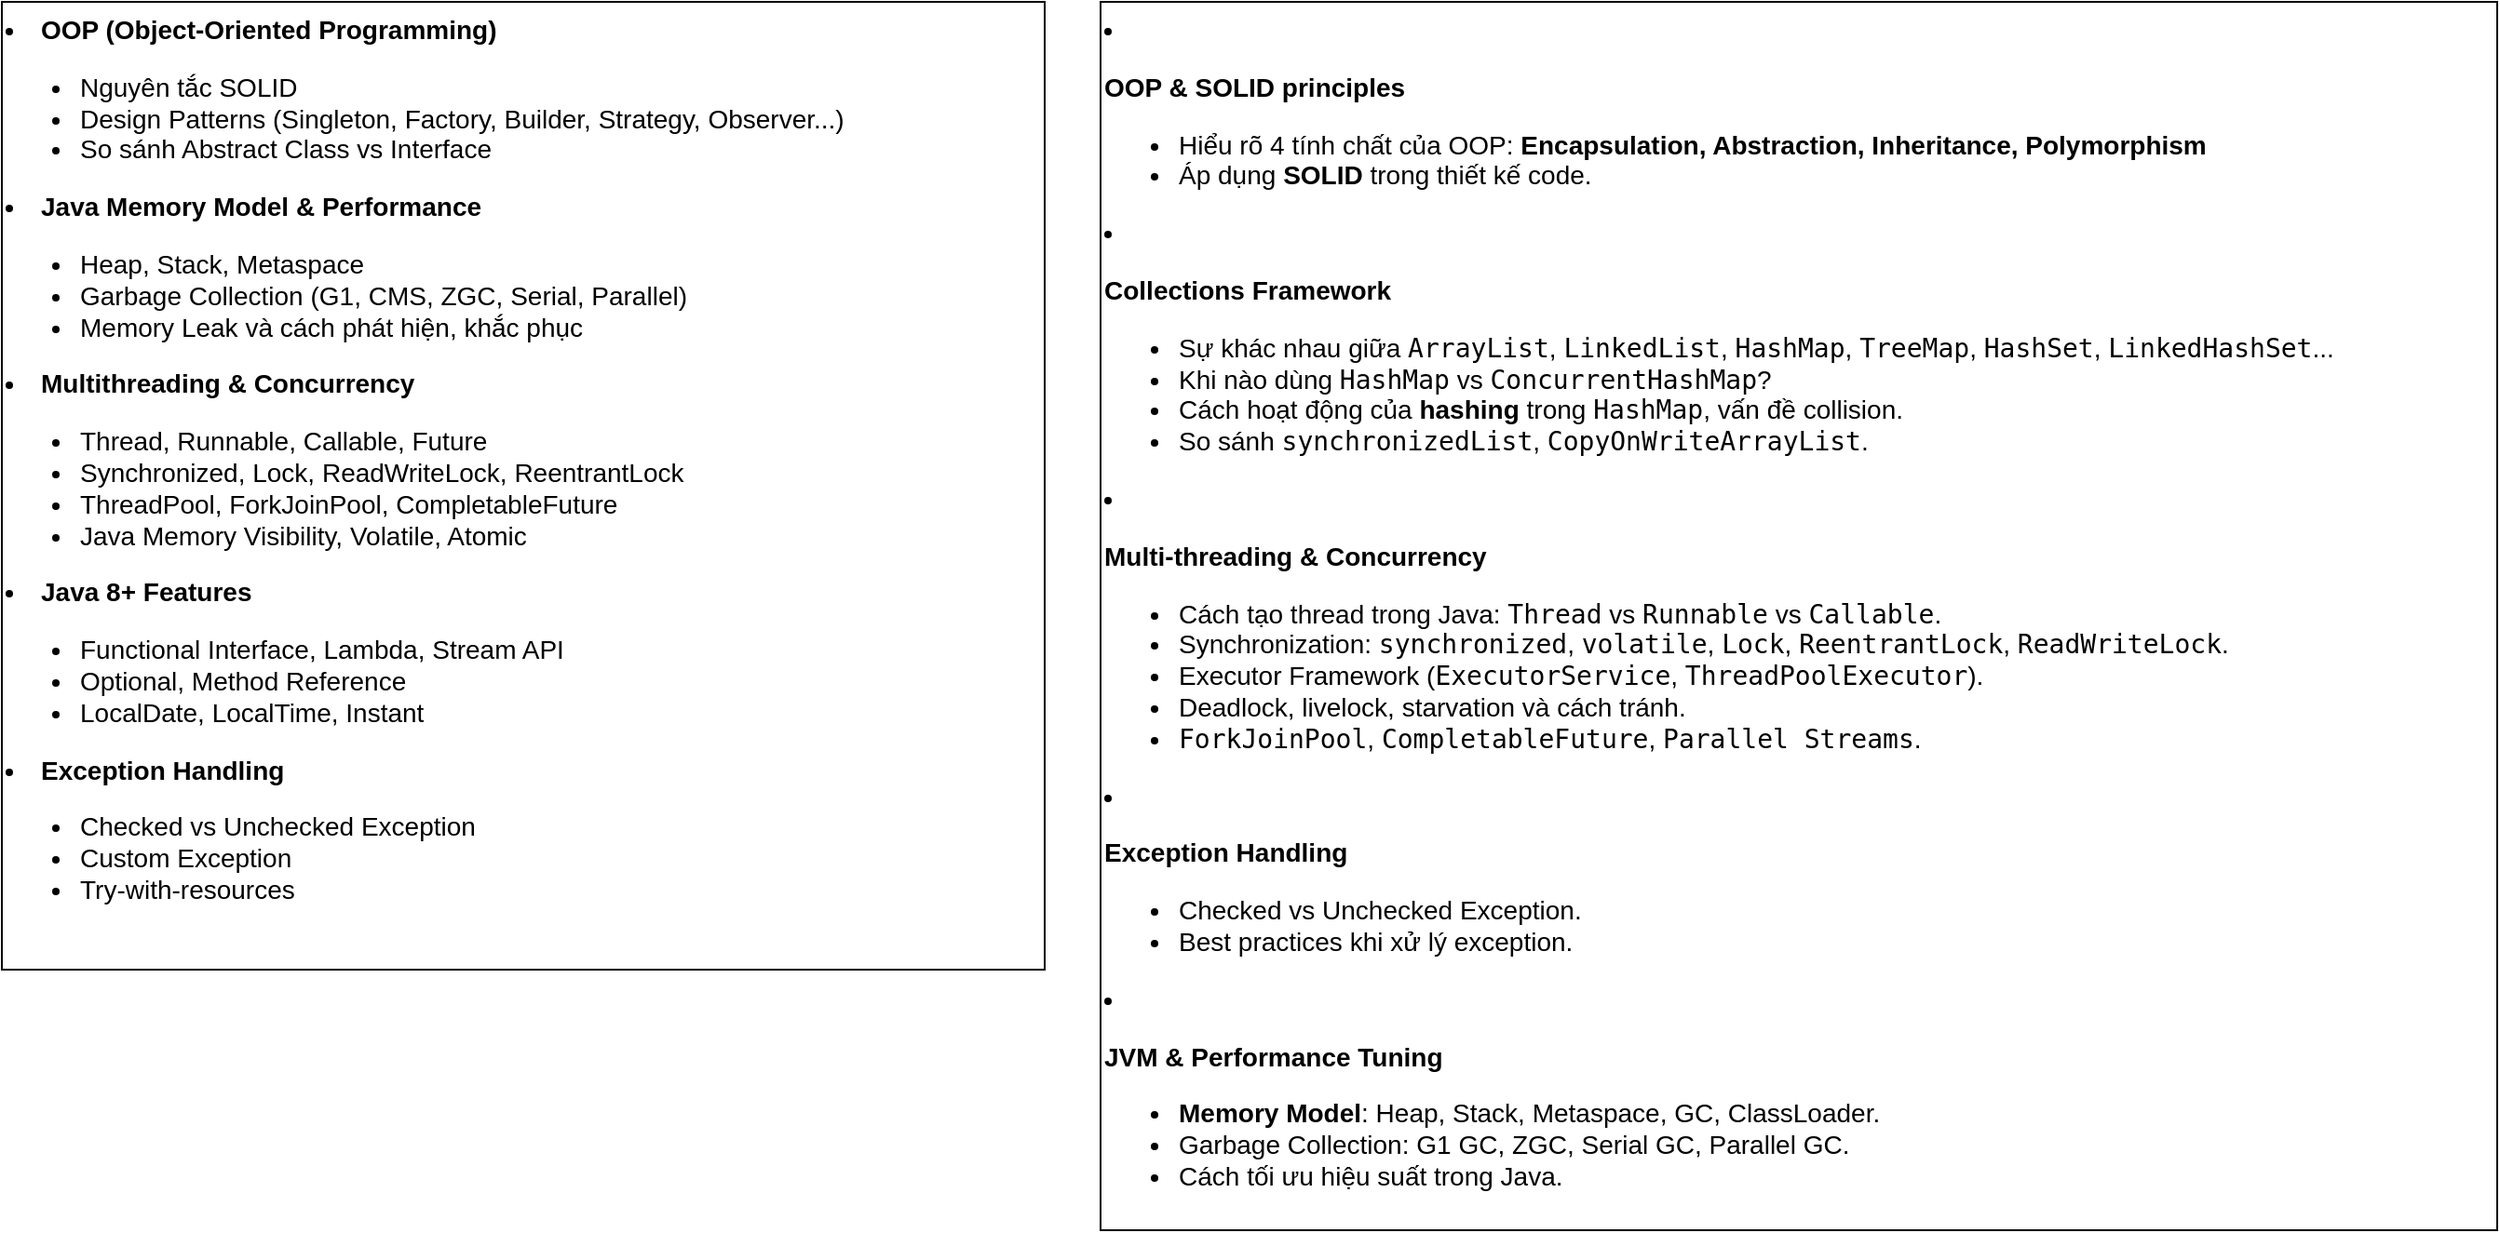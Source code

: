 <mxfile version="24.7.8">
  <diagram name="Java" id="qv-ABn_JBrhB7sKEUW2d">
    <mxGraphModel dx="1150" dy="824" grid="1" gridSize="10" guides="1" tooltips="1" connect="1" arrows="1" fold="1" page="1" pageScale="1" pageWidth="850" pageHeight="1100" math="0" shadow="0">
      <root>
        <mxCell id="0" />
        <mxCell id="1" parent="0" />
        <mxCell id="JTPLvLIGinSNK8CGpDtC-1" value="&lt;li style=&quot;caret-color: rgb(0, 0, 0); font-size: 14px;&quot; data-end=&quot;460&quot; data-start=&quot;287&quot;&gt;&lt;strong style=&quot;font-size: 14px;&quot; data-end=&quot;326&quot; data-start=&quot;289&quot;&gt;OOP (Object-Oriented Programming)&lt;/strong&gt;&lt;ul style=&quot;font-size: 14px;&quot; data-end=&quot;460&quot; data-start=&quot;329&quot;&gt;&lt;li style=&quot;font-size: 14px;&quot; data-end=&quot;347&quot; data-start=&quot;329&quot;&gt;Nguyên tắc SOLID&lt;/li&gt;&lt;li style=&quot;font-size: 14px;&quot; data-end=&quot;420&quot; data-start=&quot;350&quot;&gt;Design Patterns (Singleton, Factory, Builder, Strategy, Observer...)&lt;/li&gt;&lt;li style=&quot;font-size: 14px;&quot; data-end=&quot;460&quot; data-start=&quot;423&quot;&gt;So sánh Abstract Class vs Interface&lt;/li&gt;&lt;/ul&gt;&lt;/li&gt;&lt;li style=&quot;caret-color: rgb(0, 0, 0); font-size: 14px;&quot; data-end=&quot;626&quot; data-start=&quot;461&quot;&gt;&lt;strong style=&quot;font-size: 14px;&quot; data-end=&quot;498&quot; data-start=&quot;463&quot;&gt;Java Memory Model &amp;amp; Performance&lt;/strong&gt;&lt;ul style=&quot;font-size: 14px;&quot; data-end=&quot;626&quot; data-start=&quot;501&quot;&gt;&lt;li style=&quot;font-size: 14px;&quot; data-end=&quot;525&quot; data-start=&quot;501&quot;&gt;Heap, Stack, Metaspace&lt;/li&gt;&lt;li style=&quot;font-size: 14px;&quot; data-end=&quot;581&quot; data-start=&quot;528&quot;&gt;Garbage Collection (G1, CMS, ZGC, Serial, Parallel)&lt;/li&gt;&lt;li style=&quot;font-size: 14px;&quot; data-end=&quot;626&quot; data-start=&quot;584&quot;&gt;Memory Leak và cách phát hiện, khắc phục&lt;/li&gt;&lt;/ul&gt;&lt;/li&gt;&lt;li style=&quot;caret-color: rgb(0, 0, 0); font-size: 14px;&quot; data-end=&quot;846&quot; data-start=&quot;627&quot;&gt;&lt;strong style=&quot;font-size: 14px;&quot; data-end=&quot;661&quot; data-start=&quot;629&quot;&gt;Multithreading &amp;amp; Concurrency&lt;/strong&gt;&lt;ul style=&quot;font-size: 14px;&quot; data-end=&quot;846&quot; data-start=&quot;664&quot;&gt;&lt;li style=&quot;font-size: 14px;&quot; data-end=&quot;700&quot; data-start=&quot;664&quot;&gt;Thread, Runnable, Callable, Future&lt;/li&gt;&lt;li style=&quot;font-size: 14px;&quot; data-end=&quot;753&quot; data-start=&quot;703&quot;&gt;Synchronized, Lock, ReadWriteLock, ReentrantLock&lt;/li&gt;&lt;li style=&quot;font-size: 14px;&quot; data-end=&quot;801&quot; data-start=&quot;756&quot;&gt;ThreadPool, ForkJoinPool, CompletableFuture&lt;/li&gt;&lt;li style=&quot;font-size: 14px;&quot; data-end=&quot;846&quot; data-start=&quot;804&quot;&gt;Java Memory Visibility, Volatile, Atomic&lt;/li&gt;&lt;/ul&gt;&lt;/li&gt;&lt;li style=&quot;caret-color: rgb(0, 0, 0); font-size: 14px;&quot; data-end=&quot;979&quot; data-start=&quot;847&quot;&gt;&lt;strong style=&quot;font-size: 14px;&quot; data-end=&quot;869&quot; data-start=&quot;849&quot;&gt;Java 8+ Features&lt;/strong&gt;&lt;ul style=&quot;font-size: 14px;&quot; data-end=&quot;979&quot; data-start=&quot;872&quot;&gt;&lt;li style=&quot;font-size: 14px;&quot; data-end=&quot;914&quot; data-start=&quot;872&quot;&gt;Functional Interface, Lambda, Stream API&lt;/li&gt;&lt;li style=&quot;font-size: 14px;&quot; data-end=&quot;945&quot; data-start=&quot;917&quot;&gt;Optional, Method Reference&lt;/li&gt;&lt;li style=&quot;font-size: 14px;&quot; data-end=&quot;979&quot; data-start=&quot;948&quot;&gt;LocalDate, LocalTime, Instant&lt;/li&gt;&lt;/ul&gt;&lt;/li&gt;&lt;li style=&quot;caret-color: rgb(0, 0, 0); font-size: 14px;&quot; data-end=&quot;1083&quot; data-start=&quot;980&quot;&gt;&lt;strong style=&quot;font-size: 14px;&quot; data-end=&quot;1004&quot; data-start=&quot;982&quot;&gt;Exception Handling&lt;/strong&gt;&lt;ul style=&quot;font-size: 14px;&quot; data-end=&quot;1083&quot; data-start=&quot;1007&quot;&gt;&lt;li style=&quot;font-size: 14px;&quot; data-end=&quot;1039&quot; data-start=&quot;1007&quot;&gt;Checked vs Unchecked Exception&lt;/li&gt;&lt;li style=&quot;font-size: 14px;&quot; data-end=&quot;1060&quot; data-start=&quot;1042&quot;&gt;Custom Exception&lt;/li&gt;&lt;li style=&quot;font-size: 14px;&quot; data-end=&quot;1083&quot; data-start=&quot;1063&quot;&gt;Try-with-resources&lt;/li&gt;&lt;/ul&gt;&lt;/li&gt;" style="rounded=0;whiteSpace=wrap;html=1;align=left;verticalAlign=top;fontSize=14;" vertex="1" parent="1">
          <mxGeometry x="10" y="90" width="560" height="520" as="geometry" />
        </mxCell>
        <mxCell id="JTPLvLIGinSNK8CGpDtC-2" value="&lt;li style=&quot;caret-color: rgb(0, 0, 0); font-size: 14px;&quot; data-end=&quot;382&quot; data-start=&quot;214&quot;&gt;&lt;p style=&quot;font-size: 14px;&quot; data-end=&quot;244&quot; data-start=&quot;216&quot;&gt;&lt;strong style=&quot;font-size: 14px;&quot; data-end=&quot;242&quot; data-start=&quot;216&quot;&gt;OOP &amp;amp; SOLID principles&lt;/strong&gt;&lt;/p&gt;&lt;ul style=&quot;font-size: 14px;&quot; data-end=&quot;382&quot; data-start=&quot;247&quot;&gt;&lt;li style=&quot;font-size: 14px;&quot; data-end=&quot;337&quot; data-start=&quot;247&quot;&gt;Hiểu rõ 4 tính chất của OOP:&lt;span style=&quot;font-size: 14px;&quot; class=&quot;Apple-converted-space&quot;&gt;&amp;nbsp;&lt;/span&gt;&lt;strong style=&quot;font-size: 14px;&quot; data-end=&quot;335&quot; data-start=&quot;278&quot;&gt;Encapsulation, Abstraction, Inheritance, Polymorphism&lt;/strong&gt;&lt;/li&gt;&lt;li style=&quot;font-size: 14px;&quot; data-end=&quot;382&quot; data-start=&quot;340&quot;&gt;Áp dụng&lt;span style=&quot;font-size: 14px;&quot; class=&quot;Apple-converted-space&quot;&gt;&amp;nbsp;&lt;/span&gt;&lt;strong style=&quot;font-size: 14px;&quot; data-end=&quot;359&quot; data-start=&quot;350&quot;&gt;SOLID&lt;/strong&gt;&lt;span style=&quot;font-size: 14px;&quot; class=&quot;Apple-converted-space&quot;&gt;&amp;nbsp;&lt;/span&gt;trong thiết kế code.&lt;/li&gt;&lt;/ul&gt;&lt;/li&gt;&lt;li style=&quot;caret-color: rgb(0, 0, 0); font-size: 14px;&quot; data-end=&quot;699&quot; data-start=&quot;384&quot;&gt;&lt;p style=&quot;font-size: 14px;&quot; data-end=&quot;413&quot; data-start=&quot;386&quot;&gt;&lt;strong style=&quot;font-size: 14px;&quot; data-end=&quot;411&quot; data-start=&quot;386&quot;&gt;Collections Framework&lt;/strong&gt;&lt;/p&gt;&lt;ul style=&quot;font-size: 14px;&quot; data-end=&quot;699&quot; data-start=&quot;416&quot;&gt;&lt;li style=&quot;font-size: 14px;&quot; data-end=&quot;516&quot; data-start=&quot;416&quot;&gt;Sự khác nhau giữa&lt;span style=&quot;font-size: 14px;&quot; class=&quot;Apple-converted-space&quot;&gt;&amp;nbsp;&lt;/span&gt;&lt;code style=&quot;font-size: 14px;&quot; data-end=&quot;447&quot; data-start=&quot;436&quot;&gt;ArrayList&lt;/code&gt;,&lt;span style=&quot;font-size: 14px;&quot; class=&quot;Apple-converted-space&quot;&gt;&amp;nbsp;&lt;/span&gt;&lt;code style=&quot;font-size: 14px;&quot; data-end=&quot;461&quot; data-start=&quot;449&quot;&gt;LinkedList&lt;/code&gt;,&lt;span style=&quot;font-size: 14px;&quot; class=&quot;Apple-converted-space&quot;&gt;&amp;nbsp;&lt;/span&gt;&lt;code style=&quot;font-size: 14px;&quot; data-end=&quot;472&quot; data-start=&quot;463&quot;&gt;HashMap&lt;/code&gt;,&lt;span style=&quot;font-size: 14px;&quot; class=&quot;Apple-converted-space&quot;&gt;&amp;nbsp;&lt;/span&gt;&lt;code style=&quot;font-size: 14px;&quot; data-end=&quot;483&quot; data-start=&quot;474&quot;&gt;TreeMap&lt;/code&gt;,&lt;span style=&quot;font-size: 14px;&quot; class=&quot;Apple-converted-space&quot;&gt;&amp;nbsp;&lt;/span&gt;&lt;code style=&quot;font-size: 14px;&quot; data-end=&quot;494&quot; data-start=&quot;485&quot;&gt;HashSet&lt;/code&gt;,&lt;span style=&quot;font-size: 14px;&quot; class=&quot;Apple-converted-space&quot;&gt;&amp;nbsp;&lt;/span&gt;&lt;code style=&quot;font-size: 14px;&quot; data-end=&quot;511&quot; data-start=&quot;496&quot;&gt;LinkedHashSet&lt;/code&gt;...&lt;/li&gt;&lt;li style=&quot;font-size: 14px;&quot; data-end=&quot;569&quot; data-start=&quot;519&quot;&gt;Khi nào dùng&lt;span style=&quot;font-size: 14px;&quot; class=&quot;Apple-converted-space&quot;&gt;&amp;nbsp;&lt;/span&gt;&lt;code style=&quot;font-size: 14px;&quot; data-end=&quot;543&quot; data-start=&quot;534&quot;&gt;HashMap&lt;/code&gt;&lt;span style=&quot;font-size: 14px;&quot; class=&quot;Apple-converted-space&quot;&gt;&amp;nbsp;&lt;/span&gt;vs&lt;span style=&quot;font-size: 14px;&quot; class=&quot;Apple-converted-space&quot;&gt;&amp;nbsp;&lt;/span&gt;&lt;code style=&quot;font-size: 14px;&quot; data-end=&quot;566&quot; data-start=&quot;547&quot;&gt;ConcurrentHashMap&lt;/code&gt;?&lt;/li&gt;&lt;li style=&quot;font-size: 14px;&quot; data-end=&quot;641&quot; data-start=&quot;572&quot;&gt;Cách hoạt động của&lt;span style=&quot;font-size: 14px;&quot; class=&quot;Apple-converted-space&quot;&gt;&amp;nbsp;&lt;/span&gt;&lt;strong style=&quot;font-size: 14px;&quot; data-end=&quot;604&quot; data-start=&quot;593&quot;&gt;hashing&lt;/strong&gt;&lt;span style=&quot;font-size: 14px;&quot; class=&quot;Apple-converted-space&quot;&gt;&amp;nbsp;&lt;/span&gt;trong&lt;span style=&quot;font-size: 14px;&quot; class=&quot;Apple-converted-space&quot;&gt;&amp;nbsp;&lt;/span&gt;&lt;code style=&quot;font-size: 14px;&quot; data-end=&quot;620&quot; data-start=&quot;611&quot;&gt;HashMap&lt;/code&gt;, vấn đề collision.&lt;/li&gt;&lt;li style=&quot;font-size: 14px;&quot; data-end=&quot;699&quot; data-start=&quot;644&quot;&gt;So sánh&lt;span style=&quot;font-size: 14px;&quot; class=&quot;Apple-converted-space&quot;&gt;&amp;nbsp;&lt;/span&gt;&lt;code style=&quot;font-size: 14px;&quot; data-end=&quot;672&quot; data-start=&quot;654&quot;&gt;synchronizedList&lt;/code&gt;,&lt;span style=&quot;font-size: 14px;&quot; class=&quot;Apple-converted-space&quot;&gt;&amp;nbsp;&lt;/span&gt;&lt;code style=&quot;font-size: 14px;&quot; data-end=&quot;696&quot; data-start=&quot;674&quot;&gt;CopyOnWriteArrayList&lt;/code&gt;.&lt;/li&gt;&lt;/ul&gt;&lt;/li&gt;&lt;li style=&quot;caret-color: rgb(0, 0, 0); font-size: 14px;&quot; data-end=&quot;1086&quot; data-start=&quot;701&quot;&gt;&lt;p style=&quot;font-size: 14px;&quot; data-end=&quot;738&quot; data-start=&quot;703&quot;&gt;&lt;strong style=&quot;font-size: 14px;&quot; data-end=&quot;736&quot; data-start=&quot;703&quot;&gt;Multi-threading &amp;amp; Concurrency&lt;/strong&gt;&lt;/p&gt;&lt;ul style=&quot;font-size: 14px;&quot; data-end=&quot;1086&quot; data-start=&quot;741&quot;&gt;&lt;li style=&quot;font-size: 14px;&quot; data-end=&quot;810&quot; data-start=&quot;741&quot;&gt;Cách tạo thread trong Java:&lt;span style=&quot;font-size: 14px;&quot; class=&quot;Apple-converted-space&quot;&gt;&amp;nbsp;&lt;/span&gt;&lt;code style=&quot;font-size: 14px;&quot; data-end=&quot;779&quot; data-start=&quot;771&quot;&gt;Thread&lt;/code&gt;&lt;span style=&quot;font-size: 14px;&quot; class=&quot;Apple-converted-space&quot;&gt;&amp;nbsp;&lt;/span&gt;vs&lt;span style=&quot;font-size: 14px;&quot; class=&quot;Apple-converted-space&quot;&gt;&amp;nbsp;&lt;/span&gt;&lt;code style=&quot;font-size: 14px;&quot; data-end=&quot;793&quot; data-start=&quot;783&quot;&gt;Runnable&lt;/code&gt;&lt;span style=&quot;font-size: 14px;&quot; class=&quot;Apple-converted-space&quot;&gt;&amp;nbsp;&lt;/span&gt;vs&lt;span style=&quot;font-size: 14px;&quot; class=&quot;Apple-converted-space&quot;&gt;&amp;nbsp;&lt;/span&gt;&lt;code style=&quot;font-size: 14px;&quot; data-end=&quot;807&quot; data-start=&quot;797&quot;&gt;Callable&lt;/code&gt;.&lt;/li&gt;&lt;li style=&quot;font-size: 14px;&quot; data-end=&quot;903&quot; data-start=&quot;813&quot;&gt;Synchronization:&lt;span style=&quot;font-size: 14px;&quot; class=&quot;Apple-converted-space&quot;&gt;&amp;nbsp;&lt;/span&gt;&lt;code style=&quot;font-size: 14px;&quot; data-end=&quot;846&quot; data-start=&quot;832&quot;&gt;synchronized&lt;/code&gt;,&lt;span style=&quot;font-size: 14px;&quot; class=&quot;Apple-converted-space&quot;&gt;&amp;nbsp;&lt;/span&gt;&lt;code style=&quot;font-size: 14px;&quot; data-end=&quot;858&quot; data-start=&quot;848&quot;&gt;volatile&lt;/code&gt;,&lt;span style=&quot;font-size: 14px;&quot; class=&quot;Apple-converted-space&quot;&gt;&amp;nbsp;&lt;/span&gt;&lt;code style=&quot;font-size: 14px;&quot; data-end=&quot;866&quot; data-start=&quot;860&quot;&gt;Lock&lt;/code&gt;,&lt;span style=&quot;font-size: 14px;&quot; class=&quot;Apple-converted-space&quot;&gt;&amp;nbsp;&lt;/span&gt;&lt;code style=&quot;font-size: 14px;&quot; data-end=&quot;883&quot; data-start=&quot;868&quot;&gt;ReentrantLock&lt;/code&gt;,&lt;span style=&quot;font-size: 14px;&quot; class=&quot;Apple-converted-space&quot;&gt;&amp;nbsp;&lt;/span&gt;&lt;code style=&quot;font-size: 14px;&quot; data-end=&quot;900&quot; data-start=&quot;885&quot;&gt;ReadWriteLock&lt;/code&gt;.&lt;/li&gt;&lt;li style=&quot;font-size: 14px;&quot; data-end=&quot;971&quot; data-start=&quot;906&quot;&gt;Executor Framework (&lt;code style=&quot;font-size: 14px;&quot; data-end=&quot;945&quot; data-start=&quot;928&quot;&gt;ExecutorService&lt;/code&gt;,&lt;span style=&quot;font-size: 14px;&quot; class=&quot;Apple-converted-space&quot;&gt;&amp;nbsp;&lt;/span&gt;&lt;code style=&quot;font-size: 14px;&quot; data-end=&quot;967&quot; data-start=&quot;947&quot;&gt;ThreadPoolExecutor&lt;/code&gt;).&lt;/li&gt;&lt;li style=&quot;font-size: 14px;&quot; data-end=&quot;1023&quot; data-start=&quot;974&quot;&gt;Deadlock, livelock, starvation và cách tránh.&lt;/li&gt;&lt;li style=&quot;font-size: 14px;&quot; data-end=&quot;1086&quot; data-start=&quot;1026&quot;&gt;&lt;code style=&quot;font-size: 14px;&quot; data-end=&quot;1042&quot; data-start=&quot;1028&quot;&gt;ForkJoinPool&lt;/code&gt;,&lt;span style=&quot;font-size: 14px;&quot; class=&quot;Apple-converted-space&quot;&gt;&amp;nbsp;&lt;/span&gt;&lt;code style=&quot;font-size: 14px;&quot; data-end=&quot;1063&quot; data-start=&quot;1044&quot;&gt;CompletableFuture&lt;/code&gt;,&lt;span style=&quot;font-size: 14px;&quot; class=&quot;Apple-converted-space&quot;&gt;&amp;nbsp;&lt;/span&gt;&lt;code style=&quot;font-size: 14px;&quot; data-end=&quot;1083&quot; data-start=&quot;1065&quot;&gt;Parallel Streams&lt;/code&gt;.&lt;/li&gt;&lt;/ul&gt;&lt;/li&gt;&lt;li style=&quot;caret-color: rgb(0, 0, 0); font-size: 14px;&quot; data-end=&quot;1194&quot; data-start=&quot;1088&quot;&gt;&lt;p style=&quot;font-size: 14px;&quot; data-end=&quot;1114&quot; data-start=&quot;1090&quot;&gt;&lt;strong style=&quot;font-size: 14px;&quot; data-end=&quot;1112&quot; data-start=&quot;1090&quot;&gt;Exception Handling&lt;/strong&gt;&lt;/p&gt;&lt;ul style=&quot;font-size: 14px;&quot; data-end=&quot;1194&quot; data-start=&quot;1117&quot;&gt;&lt;li style=&quot;font-size: 14px;&quot; data-end=&quot;1152&quot; data-start=&quot;1117&quot;&gt;Checked vs Unchecked Exception.&lt;/li&gt;&lt;li style=&quot;font-size: 14px;&quot; data-end=&quot;1194&quot; data-start=&quot;1155&quot;&gt;Best practices khi xử lý exception.&lt;/li&gt;&lt;/ul&gt;&lt;/li&gt;&lt;li style=&quot;caret-color: rgb(0, 0, 0); font-size: 14px;&quot; data-end=&quot;1395&quot; data-start=&quot;1196&quot;&gt;&lt;p style=&quot;font-size: 14px;&quot; data-end=&quot;1228&quot; data-start=&quot;1198&quot;&gt;&lt;strong style=&quot;font-size: 14px;&quot; data-end=&quot;1226&quot; data-start=&quot;1198&quot;&gt;JVM &amp;amp; Performance Tuning&lt;/strong&gt;&lt;/p&gt;&lt;ul style=&quot;font-size: 14px;&quot; data-end=&quot;1395&quot; data-start=&quot;1231&quot;&gt;&lt;li style=&quot;font-size: 14px;&quot; data-end=&quot;1293&quot; data-start=&quot;1231&quot;&gt;&lt;strong style=&quot;font-size: 14px;&quot; data-end=&quot;1249&quot; data-start=&quot;1233&quot;&gt;Memory Model&lt;/strong&gt;: Heap, Stack, Metaspace, GC, ClassLoader.&lt;/li&gt;&lt;li style=&quot;font-size: 14px;&quot; data-end=&quot;1355&quot; data-start=&quot;1296&quot;&gt;Garbage Collection: G1 GC, ZGC, Serial GC, Parallel GC.&lt;/li&gt;&lt;li style=&quot;font-size: 14px;&quot; data-end=&quot;1395&quot; data-start=&quot;1358&quot;&gt;Cách tối ưu hiệu suất trong Java.&lt;/li&gt;&lt;/ul&gt;&lt;/li&gt;" style="rounded=0;whiteSpace=wrap;html=1;align=left;verticalAlign=top;fontSize=14;" vertex="1" parent="1">
          <mxGeometry x="600" y="90" width="750" height="660" as="geometry" />
        </mxCell>
      </root>
    </mxGraphModel>
  </diagram>
</mxfile>
